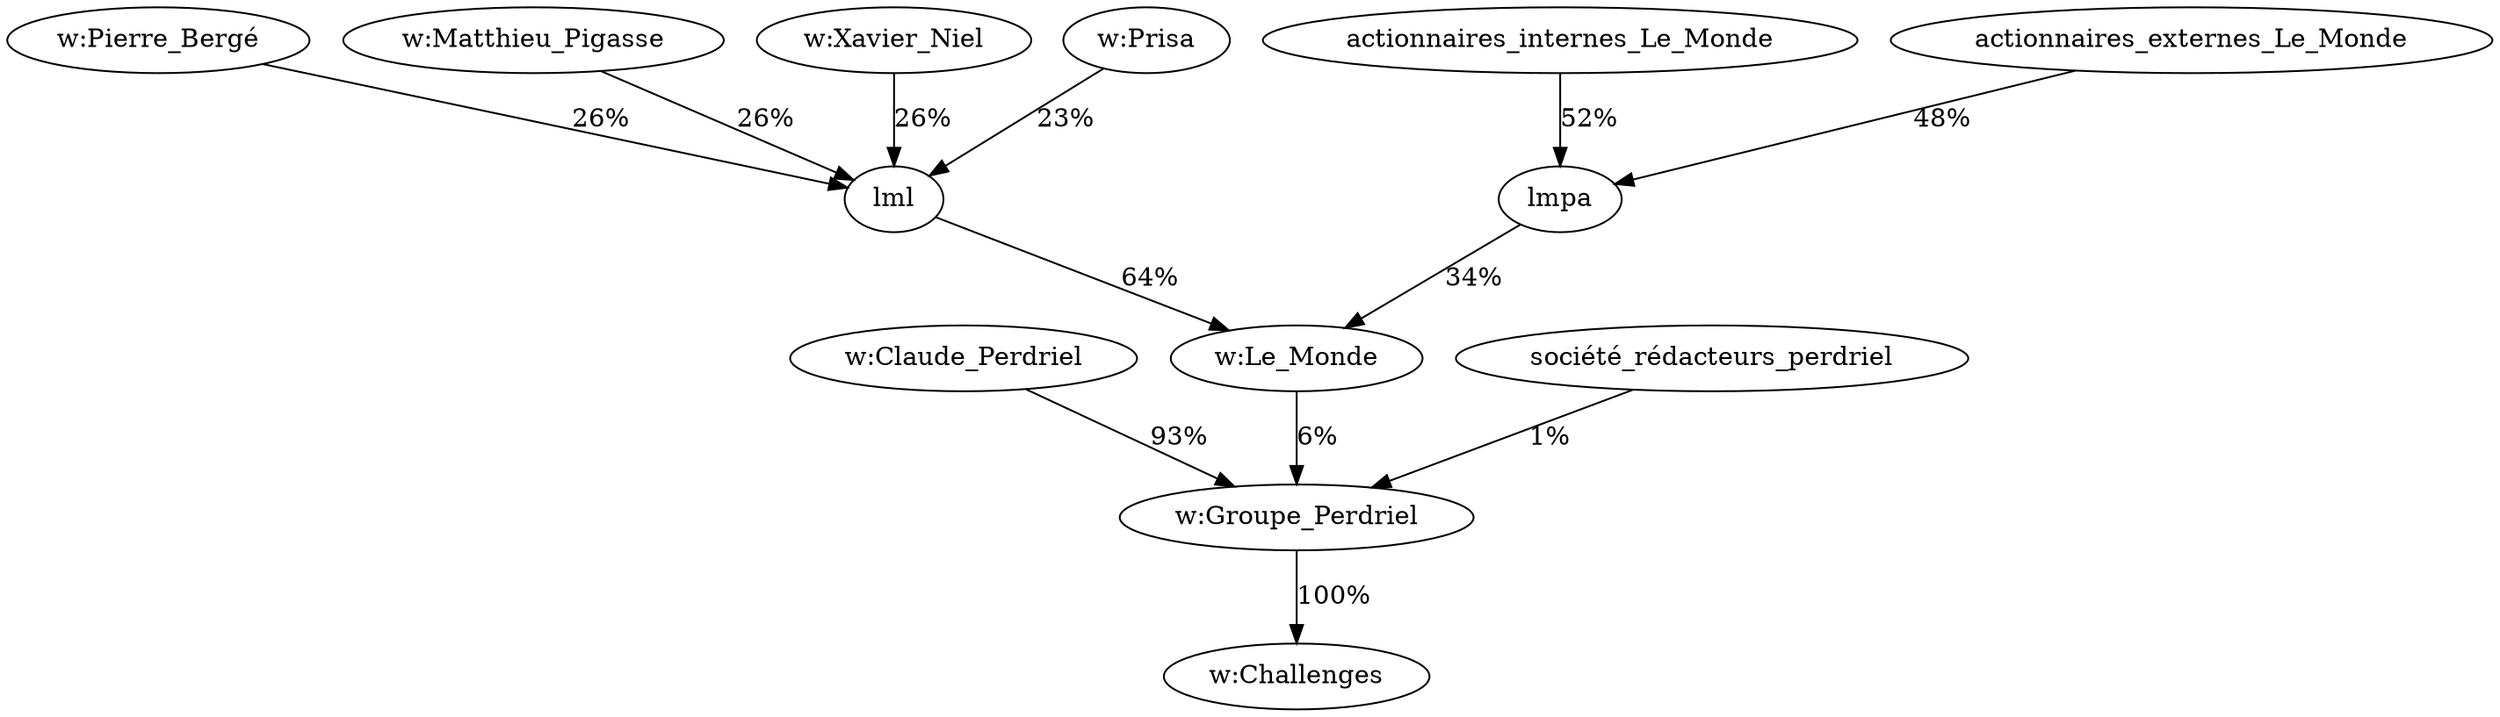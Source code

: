 digraph G {
  "w:Groupe_Perdriel" -> "w:Challenges" [label="100%"];
  "w:Claude_Perdriel" -> "w:Groupe_Perdriel" [label="93%"];
  "w:Le_Monde" -> "w:Groupe_Perdriel" [label="6%"];
  "lml" -> "w:Le_Monde" [label="64%"];
  "w:Pierre_Bergé" -> "lml" [label="26%"];
  "w:Matthieu_Pigasse" -> "lml" [label="26%"];
  "w:Xavier_Niel" -> "lml" [label="26%"];
  "w:Prisa" -> "lml" [label="23%"];
  "lmpa" -> "w:Le_Monde" [label="34%"];
  "actionnaires_internes_Le_Monde" -> "lmpa" [label="52%"];
  "actionnaires_externes_Le_Monde" -> "lmpa" [label="48%"];
  "société_rédacteurs_perdriel" -> "w:Groupe_Perdriel" [label="1%"];
}